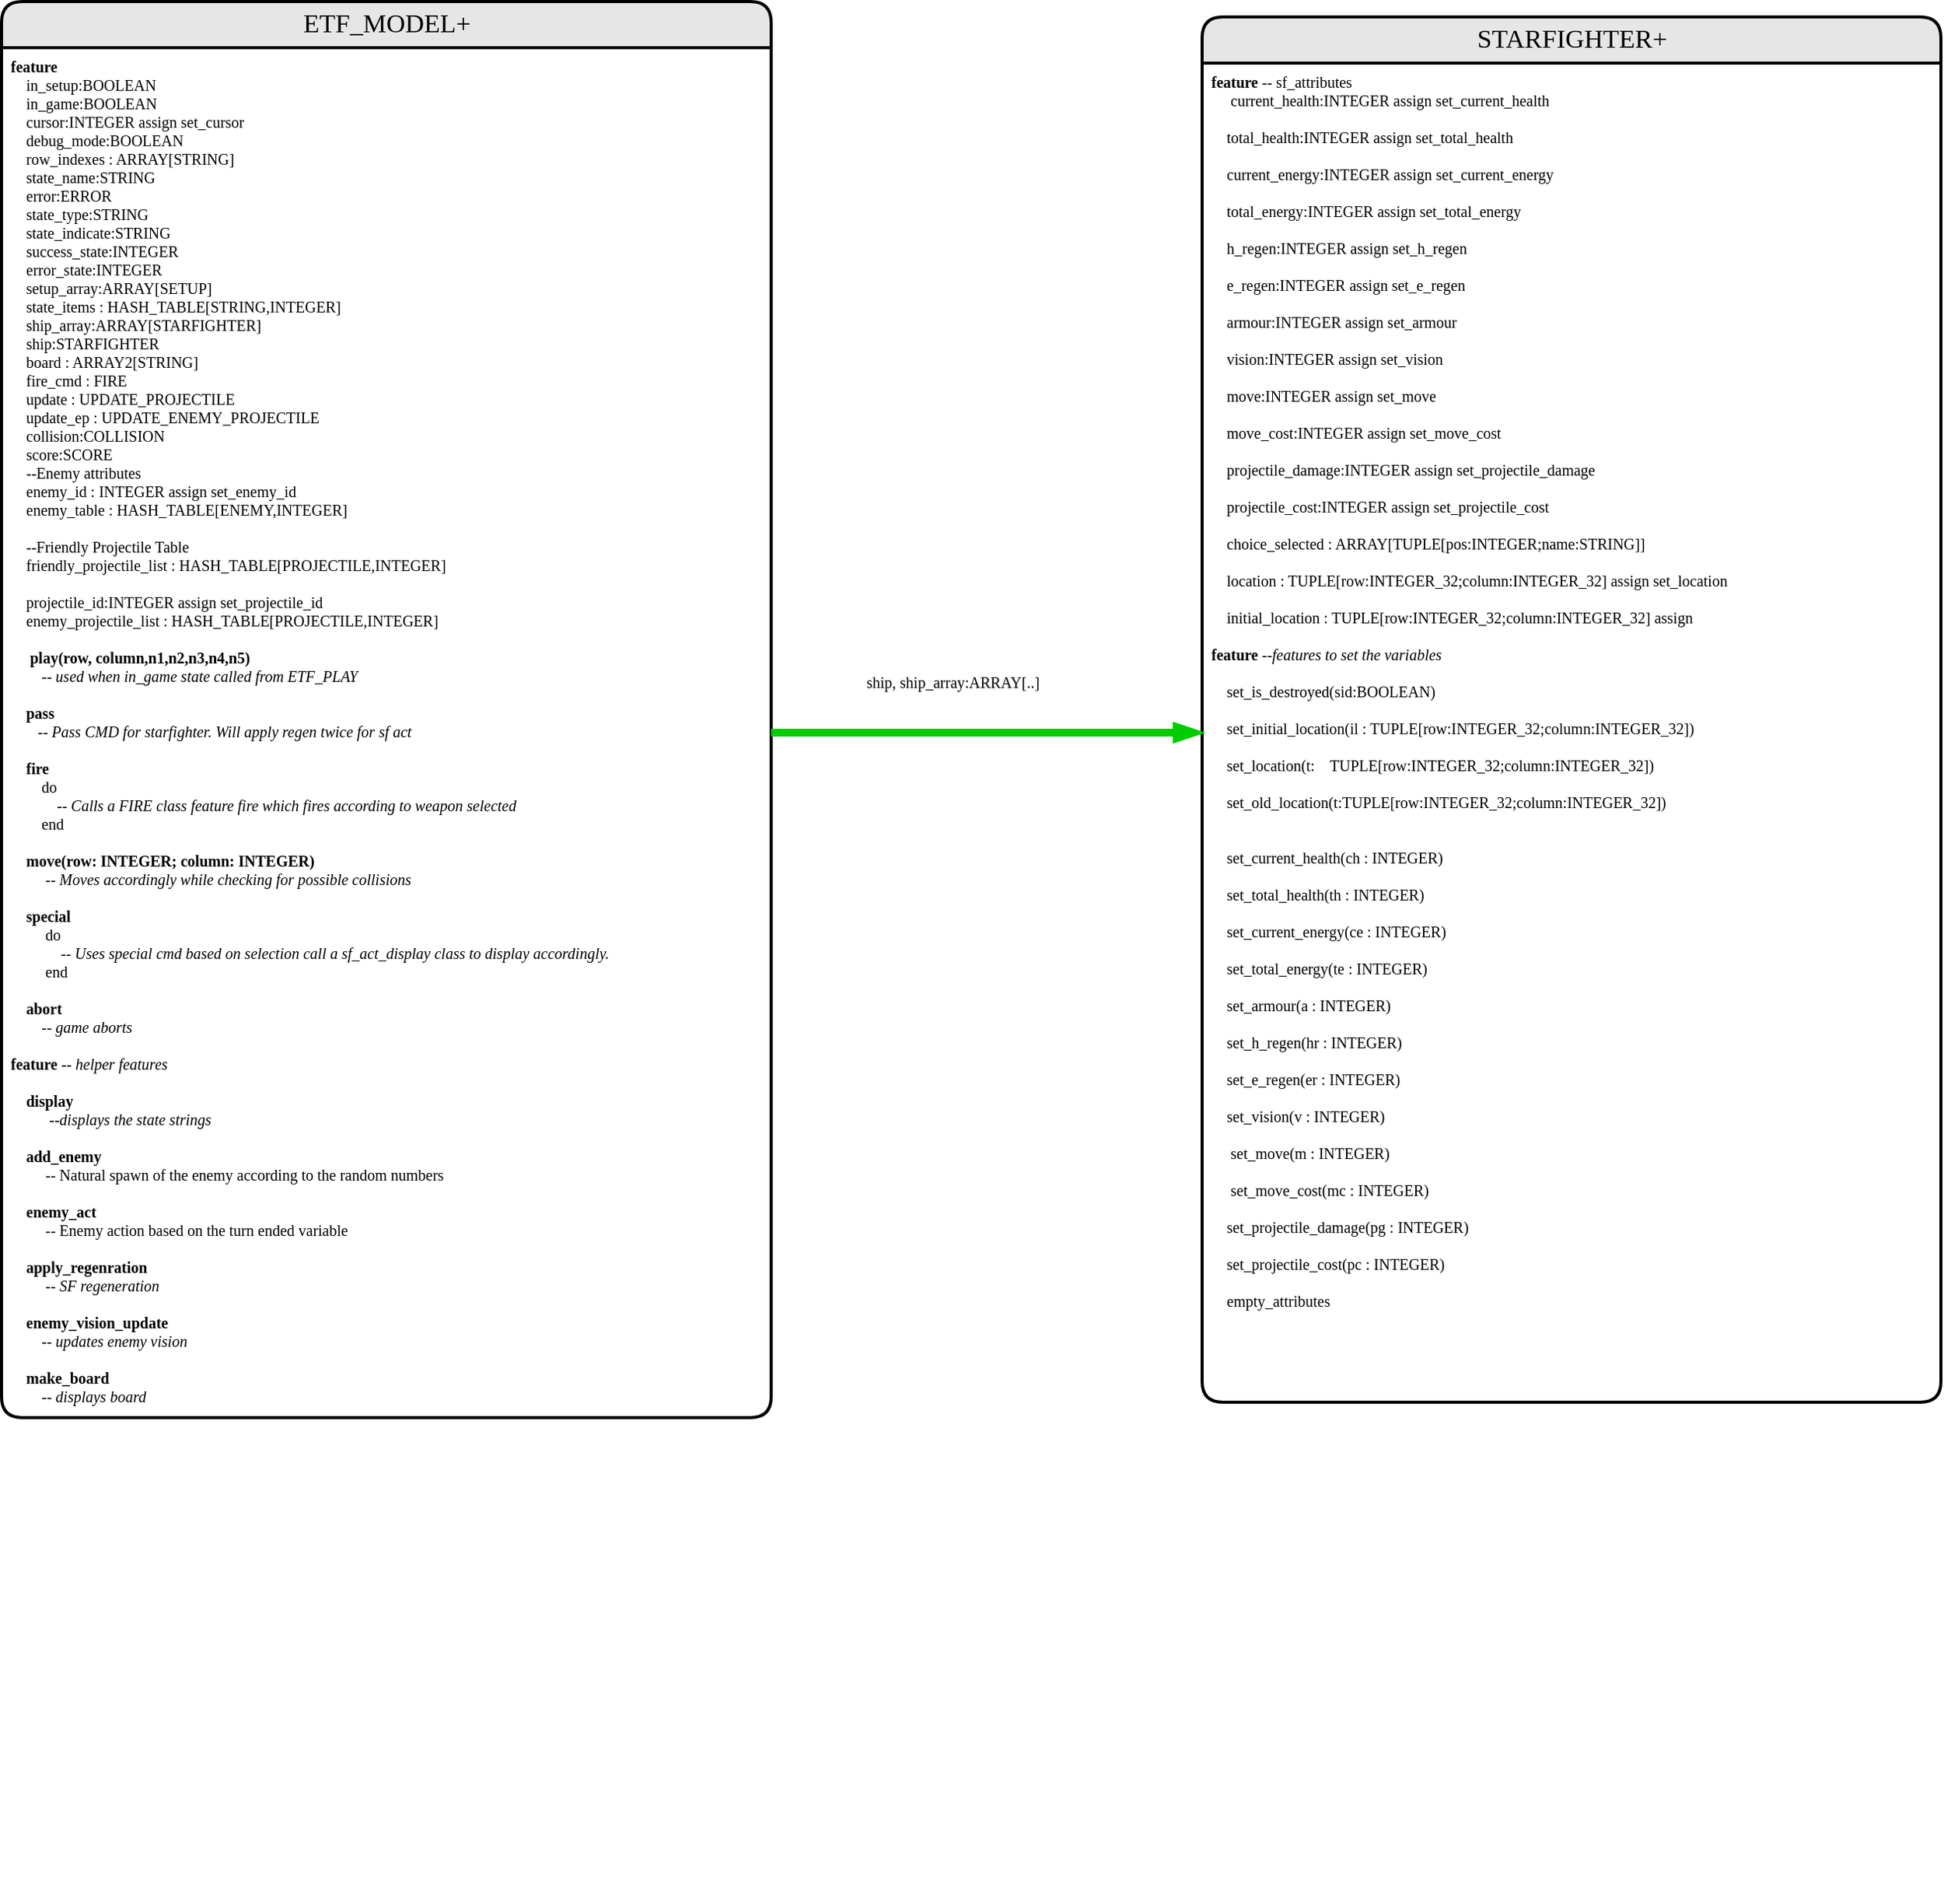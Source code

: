 <mxfile version="13.10.9" type="device"><diagram id="i9lyRhGvSbSQ-G5w4x2M" name="Page-1"><mxGraphModel dx="4174" dy="2706" grid="1" gridSize="10" guides="1" tooltips="1" connect="1" arrows="1" fold="1" page="1" pageScale="1" pageWidth="850" pageHeight="1100" math="0" shadow="0"><root><mxCell id="0"/><mxCell id="1" parent="0"/><mxCell id="8WKDsoPR0dSCZ8QKpFtP-1" value="ETF_MODEL+" style="swimlane;html=1;childLayout=stackLayout;horizontal=1;startSize=30;horizontalStack=0;fillColor=#E6E6E6;fontColor=#000000;rounded=1;fontSize=17;fontStyle=0;strokeWidth=2;resizeParent=0;resizeLast=1;shadow=0;dashed=0;align=center;fontFamily=Verdena;" parent="1" vertex="1"><mxGeometry x="-220" y="-460" width="500" height="920" as="geometry"/></mxCell><mxCell id="8WKDsoPR0dSCZ8QKpFtP-2" value="&lt;b&gt;feature&lt;/b&gt;&lt;br&gt;&amp;nbsp;&amp;nbsp; &amp;nbsp;in_setup:BOOLEAN&lt;br&gt;&amp;nbsp;&amp;nbsp; &amp;nbsp;in_game:BOOLEAN&lt;br&gt;&amp;nbsp;&amp;nbsp; &amp;nbsp;cursor:INTEGER assign set_cursor&lt;br&gt;&amp;nbsp;&amp;nbsp; &amp;nbsp;debug_mode:BOOLEAN&lt;br&gt;&amp;nbsp;&amp;nbsp; &amp;nbsp;row_indexes : ARRAY[STRING]&lt;br&gt;&amp;nbsp;&amp;nbsp; &amp;nbsp;state_name:STRING&lt;br&gt;&amp;nbsp;&amp;nbsp; &amp;nbsp;error:ERROR&lt;br&gt;&amp;nbsp;&amp;nbsp; &amp;nbsp;state_type:STRING&lt;br&gt;&amp;nbsp;&amp;nbsp; &amp;nbsp;state_indicate:STRING&lt;br&gt;&amp;nbsp;&amp;nbsp; &amp;nbsp;success_state:INTEGER&lt;br&gt;&amp;nbsp;&amp;nbsp; &amp;nbsp;error_state:INTEGER&lt;br&gt;&amp;nbsp;&amp;nbsp; &amp;nbsp;setup_array:ARRAY[SETUP]&lt;br&gt;&amp;nbsp;&amp;nbsp; &amp;nbsp;state_items : HASH_TABLE[STRING,INTEGER]&lt;br&gt;&amp;nbsp;&amp;nbsp; &amp;nbsp;ship_array:ARRAY[STARFIGHTER]&amp;nbsp;&amp;nbsp; &lt;br&gt;&amp;nbsp;&amp;nbsp; &amp;nbsp;ship:STARFIGHTER&lt;br&gt;&amp;nbsp;&amp;nbsp; &amp;nbsp;board : ARRAY2[STRING]&lt;br&gt;&amp;nbsp;&amp;nbsp; &amp;nbsp;fire_cmd : FIRE&lt;br&gt;&amp;nbsp;&amp;nbsp; &amp;nbsp;update : UPDATE_PROJECTILE&lt;br&gt;&amp;nbsp;&amp;nbsp; &amp;nbsp;update_ep : UPDATE_ENEMY_PROJECTILE&lt;br&gt;&amp;nbsp;&amp;nbsp;&amp;nbsp; collision:COLLISION&lt;br&gt;&amp;nbsp;&amp;nbsp; &amp;nbsp;score:SCORE&lt;br&gt;&amp;nbsp;&amp;nbsp;&amp;nbsp; --Enemy attributes&lt;br&gt;&amp;nbsp;&amp;nbsp; &amp;nbsp;enemy_id : INTEGER assign set_enemy_id&lt;br&gt;&amp;nbsp;&amp;nbsp; &amp;nbsp;enemy_table : HASH_TABLE[ENEMY,INTEGER]&lt;br&gt;&lt;br&gt;&amp;nbsp;&amp;nbsp; &amp;nbsp;--Friendly Projectile Table&lt;br&gt;&amp;nbsp;&amp;nbsp; &amp;nbsp;friendly_projectile_list : HASH_TABLE[PROJECTILE,INTEGER]&lt;br&gt;&lt;br&gt;&amp;nbsp;&amp;nbsp; &amp;nbsp;projectile_id:INTEGER assign set_projectile_id&lt;br&gt;&amp;nbsp;&amp;nbsp; &amp;nbsp;enemy_projectile_list : HASH_TABLE[PROJECTILE,INTEGER]&lt;br&gt;&lt;br&gt;&amp;nbsp; &amp;nbsp; &amp;nbsp;&lt;b&gt;play(row, column,n1,n2,n3,n4,n5)&lt;/b&gt;&lt;br&gt;&amp;nbsp; &amp;nbsp; &amp;nbsp; &amp;nbsp; -- &lt;i&gt;used when in_game state called from ETF_PLAY&lt;/i&gt;&lt;br&gt;&lt;br&gt;&amp;nbsp; &amp;nbsp; &lt;b&gt;pass&lt;/b&gt;&lt;br&gt;&amp;nbsp; &amp;nbsp; &amp;nbsp; &amp;nbsp;-- &lt;i&gt;Pass CMD for starfighter. Will apply regen twice for sf act&lt;/i&gt;&lt;br&gt;&amp;nbsp; &amp;nbsp;&lt;br&gt;&amp;nbsp; &amp;nbsp;&lt;b&gt; fire&lt;/b&gt;&lt;br&gt;&amp;nbsp; &amp;nbsp; &amp;nbsp; &amp;nbsp; do&lt;br&gt;&amp;nbsp; &amp;nbsp; &amp;nbsp; &amp;nbsp; &amp;nbsp;&amp;nbsp;&amp;nbsp; -- &lt;i&gt;Calls a FIRE class feature fire which fires according to weapon selected&lt;/i&gt;&lt;br&gt;&amp;nbsp; &amp;nbsp; &amp;nbsp; &amp;nbsp; end&lt;br&gt;&amp;nbsp; &amp;nbsp;&amp;nbsp;&lt;br&gt;&amp;nbsp; &amp;nbsp; &lt;b&gt;move(row: INTEGER; column: INTEGER)&lt;/b&gt;&lt;br&gt;&amp;nbsp; &amp;nbsp; &amp;nbsp; &amp;nbsp; &amp;nbsp;-- &lt;i&gt;Moves accordingly while checking for possible collisions&lt;/i&gt;&lt;br&gt;&amp;nbsp; &amp;nbsp;&amp;nbsp;&lt;br&gt;&amp;nbsp; &amp;nbsp; &lt;b&gt;special&lt;/b&gt;&lt;br&gt;&amp;nbsp; &amp;nbsp; &amp;nbsp; &amp;nbsp; &amp;nbsp;do&lt;br&gt;&lt;div&gt;&amp;nbsp; &amp;nbsp; &amp;nbsp; &amp;nbsp;&amp;nbsp; &amp;nbsp; &amp;nbsp; -- &lt;i&gt;Uses special cmd based on selection call a sf_act_display class to display accordingly.&lt;/i&gt; &lt;br&gt;&lt;/div&gt;&lt;div&gt;&amp;nbsp; &amp;nbsp; &amp;nbsp; &amp;nbsp;&amp;nbsp; end&lt;/div&gt;&lt;br&gt;&amp;nbsp; &amp;nbsp; &lt;b&gt;abort&lt;/b&gt;&lt;br&gt;&lt;div&gt;&amp;nbsp; &amp;nbsp; &amp;nbsp; &amp;nbsp; -- &lt;i&gt;game aborts&lt;/i&gt;&lt;/div&gt;&lt;div&gt;&lt;br&gt;&lt;/div&gt;&lt;div&gt;&lt;b&gt;feature&lt;/b&gt;&lt;i&gt; -- helper features&lt;br&gt;&lt;/i&gt;&lt;/div&gt;&lt;div&gt;&lt;br&gt;&lt;/div&gt;&lt;div&gt;&lt;b&gt;&amp;nbsp;&amp;nbsp;&amp;nbsp; display&lt;/b&gt;&lt;/div&gt;&lt;div&gt;&amp;nbsp;&amp;nbsp;&amp;nbsp; &amp;nbsp; &amp;nbsp; &amp;nbsp; --&lt;i&gt;displays the state strings&lt;br&gt;&lt;/i&gt;&lt;/div&gt;&lt;div&gt;&lt;i&gt;&lt;br&gt;&lt;/i&gt;&lt;/div&gt;&lt;div&gt;&lt;b&gt;&amp;nbsp;&amp;nbsp;&amp;nbsp; add_enemy&lt;/b&gt;&lt;/div&gt;&lt;div&gt;&lt;b&gt;&amp;nbsp;&amp;nbsp;&amp;nbsp;&amp;nbsp;&amp;nbsp;&amp;nbsp;&amp;nbsp;&amp;nbsp; &lt;/b&gt;-- Natural spawn of the enemy according to the random numbers&lt;/div&gt;&lt;div&gt;&lt;br&gt;&lt;/div&gt;&lt;div&gt;&amp;nbsp;&amp;nbsp;&amp;nbsp; &lt;b&gt;enemy_act&lt;/b&gt;&lt;/div&gt;&lt;div&gt;&lt;b&gt;&amp;nbsp;&amp;nbsp;&amp;nbsp;&amp;nbsp;&amp;nbsp;&amp;nbsp;&amp;nbsp;&amp;nbsp; &lt;/b&gt;-- Enemy action based on the turn ended variable&lt;/div&gt;&lt;div&gt;&lt;br&gt;&lt;/div&gt;&lt;div&gt;&amp;nbsp;&amp;nbsp;&amp;nbsp; &lt;b&gt;apply_regenration&lt;/b&gt;&lt;/div&gt;&lt;div&gt;&amp;nbsp;&amp;nbsp;&amp;nbsp;&amp;nbsp;&amp;nbsp;&amp;nbsp;&amp;nbsp;&amp;nbsp; &lt;i&gt;-- SF regeneration&lt;/i&gt;&lt;/div&gt;&lt;div&gt;&lt;br&gt;&lt;/div&gt;&lt;div&gt;&amp;nbsp;&amp;nbsp;&amp;nbsp; &lt;b&gt;enemy_vision_update&lt;/b&gt;&lt;/div&gt;&lt;div&gt;&amp;nbsp;&amp;nbsp;&amp;nbsp;&amp;nbsp;&amp;nbsp;&amp;nbsp;&amp;nbsp;&lt;i&gt; -- updates enemy vision&lt;/i&gt;&lt;/div&gt;&lt;div&gt;&lt;i&gt;&lt;br&gt;&lt;/i&gt;&lt;/div&gt;&lt;div&gt;&lt;i&gt;&amp;nbsp;&amp;nbsp;&amp;nbsp; &lt;/i&gt;&lt;b&gt;make_board&lt;/b&gt;&lt;/div&gt;&lt;div&gt;&lt;b&gt;&amp;nbsp;&amp;nbsp;&amp;nbsp;&amp;nbsp;&amp;nbsp;&amp;nbsp;&amp;nbsp; &lt;/b&gt;&lt;i&gt;-- displays board&lt;/i&gt;&lt;br&gt;&lt;b&gt;&lt;/b&gt;&lt;/div&gt;&lt;div&gt;&lt;b&gt;&lt;/b&gt;&lt;br&gt;&lt;/div&gt;&lt;div&gt;&lt;b&gt;&lt;/b&gt;&lt;br&gt;&lt;i&gt;&lt;/i&gt;&lt;/div&gt;&lt;div&gt;&lt;i&gt;&lt;/i&gt;&lt;br&gt;&lt;/div&gt;" style="whiteSpace=wrap;html=1;align=left;strokeColor=none;fillColor=none;spacingLeft=4;fontSize=10;verticalAlign=top;resizable=0;rotatable=0;part=1;fontFamily=Verdena;" parent="8WKDsoPR0dSCZ8QKpFtP-1" vertex="1"><mxGeometry y="30" width="500" height="890" as="geometry"/></mxCell><mxCell id="8WKDsoPR0dSCZ8QKpFtP-3" value="STARFIGHTER+" style="swimlane;html=1;childLayout=stackLayout;horizontal=1;startSize=30;horizontalStack=0;fillColor=#E6E6E6;fontColor=#000000;rounded=1;fontSize=17;fontStyle=0;strokeWidth=2;resizeParent=0;resizeLast=1;shadow=0;dashed=0;align=center;fontFamily=Verdena;" parent="1" vertex="1"><mxGeometry x="560" y="-450" width="480" height="900" as="geometry"/></mxCell><mxCell id="8WKDsoPR0dSCZ8QKpFtP-4" value="&lt;b&gt;feature&lt;/b&gt;&amp;nbsp;-- sf_attributes&lt;br&gt;&lt;div&gt;&amp;nbsp; &amp;nbsp;&amp;nbsp; current_health:INTEGER assign set_current_health&lt;/div&gt;&lt;div&gt;&lt;br&gt;&lt;/div&gt;&lt;div&gt;&amp;nbsp;&amp;nbsp; &amp;nbsp;total_health:INTEGER assign set_total_health&lt;/div&gt;&lt;div&gt;&lt;br&gt;&lt;/div&gt;&lt;div&gt;&amp;nbsp;&amp;nbsp; &amp;nbsp;current_energy:INTEGER assign set_current_energy&lt;/div&gt;&lt;div&gt;&lt;br&gt;&lt;/div&gt;&lt;div&gt;&amp;nbsp;&amp;nbsp; &amp;nbsp;total_energy:INTEGER assign set_total_energy&lt;/div&gt;&lt;div&gt;&lt;br&gt;&lt;/div&gt;&lt;div&gt;&amp;nbsp;&amp;nbsp; &amp;nbsp;h_regen:INTEGER assign set_h_regen&lt;/div&gt;&lt;div&gt;&lt;br&gt;&lt;/div&gt;&lt;div&gt;&amp;nbsp;&amp;nbsp; &amp;nbsp;e_regen:INTEGER assign set_e_regen&lt;/div&gt;&lt;div&gt;&lt;br&gt;&lt;/div&gt;&lt;div&gt;&amp;nbsp;&amp;nbsp; &amp;nbsp;armour:INTEGER assign set_armour&lt;/div&gt;&lt;div&gt;&lt;br&gt;&lt;/div&gt;&lt;div&gt;&amp;nbsp;&amp;nbsp; &amp;nbsp;vision:INTEGER assign set_vision&lt;/div&gt;&lt;div&gt;&lt;br&gt;&lt;/div&gt;&lt;div&gt;&amp;nbsp;&amp;nbsp; &amp;nbsp;move:INTEGER assign set_move&lt;/div&gt;&lt;div&gt;&lt;br&gt;&lt;/div&gt;&lt;div&gt;&amp;nbsp;&amp;nbsp; &amp;nbsp;move_cost:INTEGER assign set_move_cost&lt;/div&gt;&lt;div&gt;&lt;br&gt;&lt;/div&gt;&lt;div&gt;&amp;nbsp;&amp;nbsp; &amp;nbsp;projectile_damage:INTEGER assign set_projectile_damage&lt;/div&gt;&lt;div&gt;&lt;br&gt;&lt;/div&gt;&lt;div&gt;&amp;nbsp;&amp;nbsp; &amp;nbsp;projectile_cost:INTEGER assign set_projectile_cost&lt;/div&gt;&lt;div&gt;&lt;br&gt;&lt;/div&gt;&lt;div&gt;&amp;nbsp;&amp;nbsp; &amp;nbsp;choice_selected : ARRAY[TUPLE[pos:INTEGER;name:STRING]]&lt;/div&gt;&lt;div&gt;&lt;br&gt;&lt;/div&gt;&lt;div&gt;&amp;nbsp;&amp;nbsp; &amp;nbsp;location : TUPLE[row:INTEGER_32;column:INTEGER_32] assign set_location&lt;/div&gt;&lt;div&gt;&lt;br&gt;&lt;/div&gt;&lt;div&gt;&amp;nbsp;&amp;nbsp; &amp;nbsp;initial_location : TUPLE[row:INTEGER_32;column:INTEGER_32] assign &lt;br&gt;&lt;/div&gt;&lt;div&gt;&lt;br&gt;&lt;/div&gt;&lt;div&gt;&lt;b&gt;feature &lt;/b&gt;&lt;i&gt;--features to set the variables&lt;/i&gt;&lt;br&gt;&lt;/div&gt;&lt;div&gt;&lt;br&gt;&lt;/div&gt;&lt;div&gt;&amp;nbsp;&amp;nbsp;&amp;nbsp; set_is_destroyed(sid:BOOLEAN)&lt;br&gt;&amp;nbsp;&amp;nbsp; &amp;nbsp;&amp;nbsp;&amp;nbsp; &lt;br&gt;&amp;nbsp;&amp;nbsp; &amp;nbsp;set_initial_location(il : TUPLE[row:INTEGER_32;column:INTEGER_32])&lt;br&gt;&amp;nbsp;&amp;nbsp; &amp;nbsp;&amp;nbsp;&amp;nbsp;&amp;nbsp; &lt;br&gt;&amp;nbsp;&amp;nbsp; &amp;nbsp;set_location(t:&amp;nbsp;&amp;nbsp;&amp;nbsp; TUPLE[row:INTEGER_32;column:INTEGER_32])&lt;br&gt;&amp;nbsp;&amp;nbsp; &amp;nbsp;&amp;nbsp;&amp;nbsp;&amp;nbsp; &lt;br&gt;&amp;nbsp;&amp;nbsp; &amp;nbsp;set_old_location(t:TUPLE[row:INTEGER_32;column:INTEGER_32])&lt;br&gt;&amp;nbsp;&amp;nbsp; &amp;nbsp;&amp;nbsp;&amp;nbsp; &lt;br&gt;&lt;br&gt;&amp;nbsp;&amp;nbsp; &amp;nbsp;set_current_health(ch : INTEGER)&lt;br&gt;&amp;nbsp;&amp;nbsp; &amp;nbsp;&amp;nbsp;&amp;nbsp;&amp;nbsp; &lt;br&gt;&amp;nbsp;&amp;nbsp; &amp;nbsp;set_total_health(th : INTEGER)&lt;br&gt;&amp;nbsp;&amp;nbsp; &amp;nbsp;&amp;nbsp;&amp;nbsp;&amp;nbsp; &lt;br&gt;&amp;nbsp;&amp;nbsp; &amp;nbsp;set_current_energy(ce : INTEGER)&lt;br&gt;&amp;nbsp;&amp;nbsp; &amp;nbsp;&amp;nbsp;&amp;nbsp;&amp;nbsp; &lt;br&gt;&amp;nbsp;&amp;nbsp; &amp;nbsp;set_total_energy(te : INTEGER)&lt;br&gt;&amp;nbsp;&amp;nbsp; &amp;nbsp;&amp;nbsp;&amp;nbsp;&amp;nbsp; &lt;br&gt;&amp;nbsp;&amp;nbsp; &amp;nbsp;set_armour(a : INTEGER)&lt;br&gt;&amp;nbsp;&amp;nbsp; &amp;nbsp;&amp;nbsp; &lt;br&gt;&amp;nbsp;&amp;nbsp; &amp;nbsp;set_h_regen(hr : INTEGER)&lt;br&gt;&amp;nbsp;&amp;nbsp; &amp;nbsp;&amp;nbsp;&amp;nbsp; &lt;br&gt;&amp;nbsp;&amp;nbsp; &amp;nbsp;set_e_regen(er : INTEGER)&lt;br&gt;&amp;nbsp;&amp;nbsp; &amp;nbsp;&amp;nbsp;&amp;nbsp; &lt;br&gt;&amp;nbsp;&amp;nbsp; &amp;nbsp;set_vision(v : INTEGER)&lt;br&gt;&amp;nbsp;&amp;nbsp;&amp;nbsp; &lt;br&gt;&lt;/div&gt;&lt;div&gt;&amp;nbsp;&amp;nbsp;&amp;nbsp;&amp;nbsp; set_move(m : INTEGER)&lt;br&gt;&amp;nbsp; &lt;br&gt;&lt;/div&gt;&lt;div&gt;&amp;nbsp;&amp;nbsp;&amp;nbsp;&amp;nbsp; set_move_cost(mc : INTEGER)&lt;br&gt;&amp;nbsp;&amp;nbsp; &amp;nbsp; &lt;br&gt;&amp;nbsp;&amp;nbsp; &amp;nbsp;set_projectile_damage(pg : INTEGER)&lt;br&gt;&amp;nbsp;&amp;nbsp; &amp;nbsp;&amp;nbsp;&amp;nbsp; &lt;br&gt;&amp;nbsp;&amp;nbsp; &amp;nbsp;set_projectile_cost(pc : INTEGER)&lt;br&gt;&amp;nbsp;&amp;nbsp; &amp;nbsp;&amp;nbsp; &lt;br&gt;&amp;nbsp;&amp;nbsp; &amp;nbsp;empty_attributes&amp;nbsp;&amp;nbsp; &amp;nbsp;&amp;nbsp;&amp;nbsp; &lt;br&gt;&lt;/div&gt;&lt;br&gt;&lt;br&gt;&lt;br&gt;&lt;br&gt;&lt;br&gt;&lt;br&gt;&lt;br&gt;&lt;br&gt;&lt;br&gt;&lt;br&gt;&lt;br&gt;&lt;br&gt;&lt;br&gt;&lt;br&gt;&lt;br&gt;&lt;br&gt;&lt;br&gt;&lt;br&gt;&lt;br&gt;&lt;br&gt;&lt;br&gt;&lt;br&gt;&lt;br&gt;&lt;br&gt;&lt;br&gt;&lt;br&gt;&lt;br&gt;&lt;br&gt;&lt;br&gt;&lt;br&gt;&lt;br&gt;&lt;i&gt;&lt;br&gt;&lt;/i&gt;" style="whiteSpace=wrap;html=1;align=left;strokeColor=none;fillColor=none;spacingLeft=4;fontSize=10;verticalAlign=top;resizable=0;rotatable=0;part=1;fontFamily=Verdena;" parent="8WKDsoPR0dSCZ8QKpFtP-3" vertex="1"><mxGeometry y="30" width="480" height="870" as="geometry"/></mxCell><mxCell id="8WKDsoPR0dSCZ8QKpFtP-5" value="" style="endArrow=blockThin;html=1;strokeColor=#00CC00;strokeWidth=5;endFill=1;exitX=1;exitY=0.5;exitDx=0;exitDy=0;entryX=0;entryY=0.5;entryDx=0;entryDy=0;" parent="1" source="8WKDsoPR0dSCZ8QKpFtP-2" target="8WKDsoPR0dSCZ8QKpFtP-4" edge="1"><mxGeometry width="50" height="50" relative="1" as="geometry"><mxPoint x="290" y="-165" as="sourcePoint"/><mxPoint x="489" y="-149" as="targetPoint"/></mxGeometry></mxCell><mxCell id="8WKDsoPR0dSCZ8QKpFtP-6" value="ship, ship_array:ARRAY[..]" style="text;html=1;fontSize=10;fontFamily=Verdena;" parent="1" vertex="1"><mxGeometry x="340" y="-30" width="140" height="20" as="geometry"/></mxCell></root></mxGraphModel></diagram></mxfile>